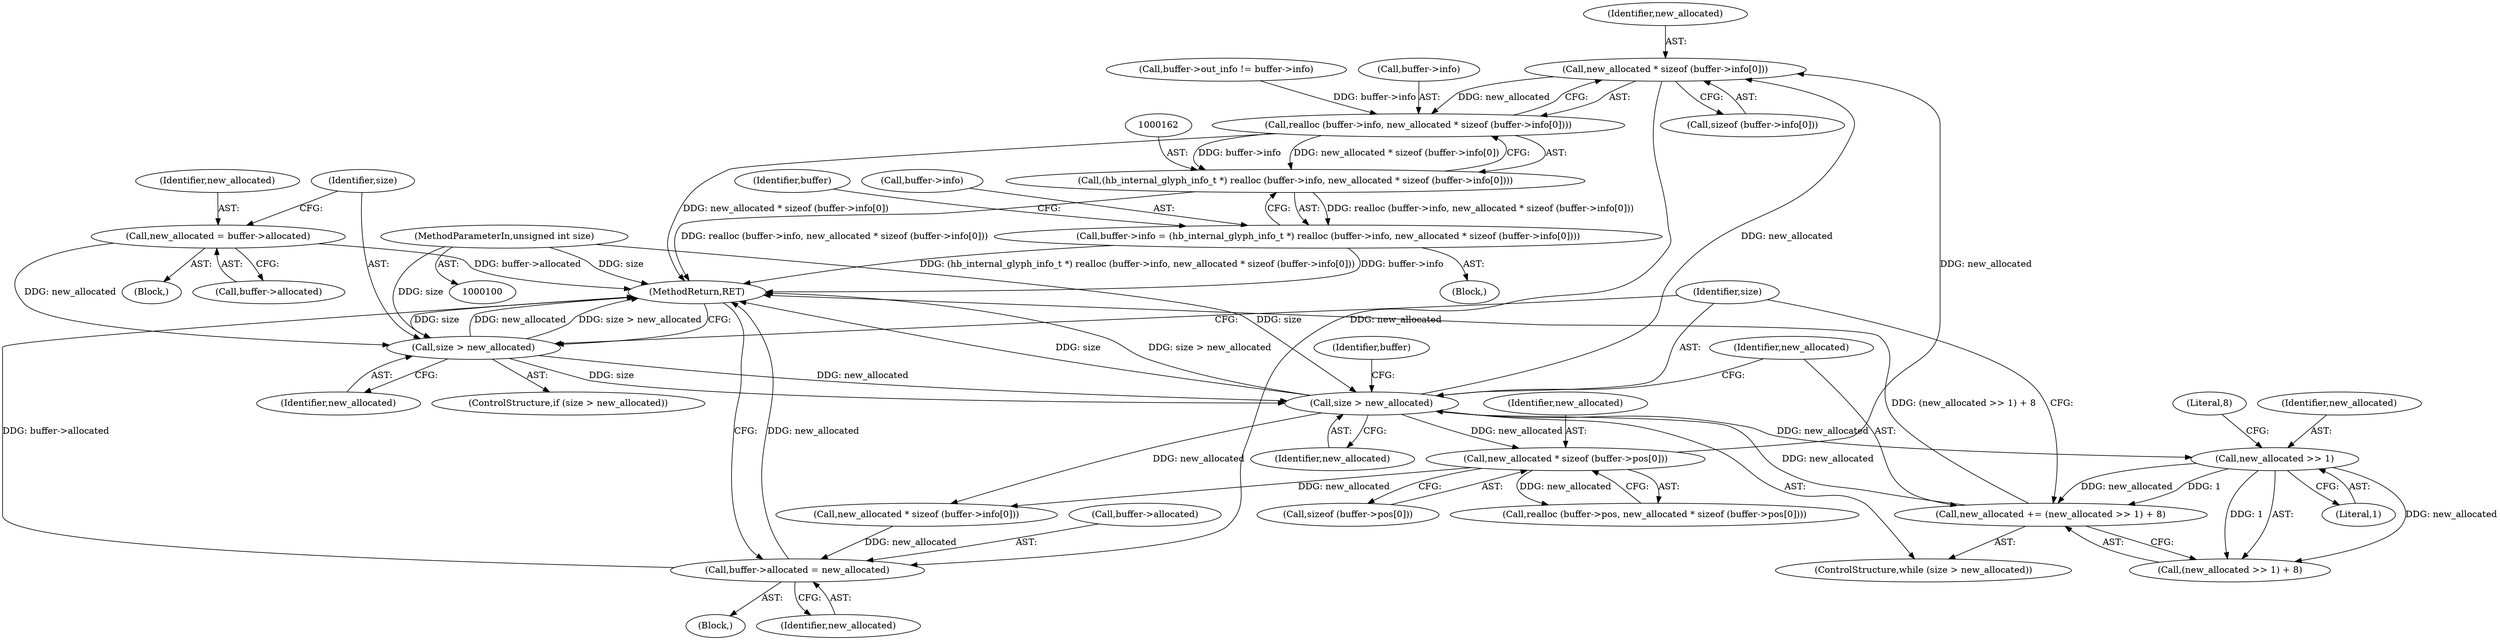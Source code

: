 digraph "1_harfbuzz_a6a79df5fe2ed2cd307e7a991346faee164e70d9_1@API" {
"1000167" [label="(Call,new_allocated * sizeof (buffer->info[0]))"];
"1000140" [label="(Call,new_allocated * sizeof (buffer->pos[0]))"];
"1000116" [label="(Call,size > new_allocated)"];
"1000111" [label="(Call,size > new_allocated)"];
"1000102" [label="(MethodParameterIn,unsigned int size)"];
"1000105" [label="(Call,new_allocated = buffer->allocated)"];
"1000119" [label="(Call,new_allocated += (new_allocated >> 1) + 8)"];
"1000122" [label="(Call,new_allocated >> 1)"];
"1000163" [label="(Call,realloc (buffer->info, new_allocated * sizeof (buffer->info[0])))"];
"1000161" [label="(Call,(hb_internal_glyph_info_t *) realloc (buffer->info, new_allocated * sizeof (buffer->info[0])))"];
"1000157" [label="(Call,buffer->info = (hb_internal_glyph_info_t *) realloc (buffer->info, new_allocated * sizeof (buffer->info[0])))"];
"1000211" [label="(Call,buffer->allocated = new_allocated)"];
"1000149" [label="(Call,buffer->out_info != buffer->info)"];
"1000177" [label="(Identifier,buffer)"];
"1000212" [label="(Call,buffer->allocated)"];
"1000117" [label="(Identifier,size)"];
"1000121" [label="(Call,(new_allocated >> 1) + 8)"];
"1000142" [label="(Call,sizeof (buffer->pos[0]))"];
"1000211" [label="(Call,buffer->allocated = new_allocated)"];
"1000161" [label="(Call,(hb_internal_glyph_info_t *) realloc (buffer->info, new_allocated * sizeof (buffer->info[0])))"];
"1000124" [label="(Literal,1)"];
"1000125" [label="(Literal,8)"];
"1000111" [label="(Call,size > new_allocated)"];
"1000140" [label="(Call,new_allocated * sizeof (buffer->pos[0]))"];
"1000168" [label="(Identifier,new_allocated)"];
"1000122" [label="(Call,new_allocated >> 1)"];
"1000112" [label="(Identifier,size)"];
"1000107" [label="(Call,buffer->allocated)"];
"1000163" [label="(Call,realloc (buffer->info, new_allocated * sizeof (buffer->info[0])))"];
"1000105" [label="(Call,new_allocated = buffer->allocated)"];
"1000113" [label="(Identifier,new_allocated)"];
"1000158" [label="(Call,buffer->info)"];
"1000196" [label="(Call,new_allocated * sizeof (buffer->info[0]))"];
"1000216" [label="(MethodReturn,RET)"];
"1000115" [label="(ControlStructure,while (size > new_allocated))"];
"1000128" [label="(Identifier,buffer)"];
"1000169" [label="(Call,sizeof (buffer->info[0]))"];
"1000106" [label="(Identifier,new_allocated)"];
"1000114" [label="(Block,)"];
"1000118" [label="(Identifier,new_allocated)"];
"1000119" [label="(Call,new_allocated += (new_allocated >> 1) + 8)"];
"1000136" [label="(Call,realloc (buffer->pos, new_allocated * sizeof (buffer->pos[0])))"];
"1000103" [label="(Block,)"];
"1000120" [label="(Identifier,new_allocated)"];
"1000215" [label="(Identifier,new_allocated)"];
"1000116" [label="(Call,size > new_allocated)"];
"1000157" [label="(Call,buffer->info = (hb_internal_glyph_info_t *) realloc (buffer->info, new_allocated * sizeof (buffer->info[0])))"];
"1000167" [label="(Call,new_allocated * sizeof (buffer->info[0]))"];
"1000164" [label="(Call,buffer->info)"];
"1000141" [label="(Identifier,new_allocated)"];
"1000102" [label="(MethodParameterIn,unsigned int size)"];
"1000156" [label="(Block,)"];
"1000123" [label="(Identifier,new_allocated)"];
"1000110" [label="(ControlStructure,if (size > new_allocated))"];
"1000167" -> "1000163"  [label="AST: "];
"1000167" -> "1000169"  [label="CFG: "];
"1000168" -> "1000167"  [label="AST: "];
"1000169" -> "1000167"  [label="AST: "];
"1000163" -> "1000167"  [label="CFG: "];
"1000167" -> "1000163"  [label="DDG: new_allocated"];
"1000140" -> "1000167"  [label="DDG: new_allocated"];
"1000116" -> "1000167"  [label="DDG: new_allocated"];
"1000167" -> "1000211"  [label="DDG: new_allocated"];
"1000140" -> "1000136"  [label="AST: "];
"1000140" -> "1000142"  [label="CFG: "];
"1000141" -> "1000140"  [label="AST: "];
"1000142" -> "1000140"  [label="AST: "];
"1000136" -> "1000140"  [label="CFG: "];
"1000140" -> "1000136"  [label="DDG: new_allocated"];
"1000116" -> "1000140"  [label="DDG: new_allocated"];
"1000140" -> "1000196"  [label="DDG: new_allocated"];
"1000116" -> "1000115"  [label="AST: "];
"1000116" -> "1000118"  [label="CFG: "];
"1000117" -> "1000116"  [label="AST: "];
"1000118" -> "1000116"  [label="AST: "];
"1000120" -> "1000116"  [label="CFG: "];
"1000128" -> "1000116"  [label="CFG: "];
"1000116" -> "1000216"  [label="DDG: size"];
"1000116" -> "1000216"  [label="DDG: size > new_allocated"];
"1000111" -> "1000116"  [label="DDG: size"];
"1000111" -> "1000116"  [label="DDG: new_allocated"];
"1000102" -> "1000116"  [label="DDG: size"];
"1000119" -> "1000116"  [label="DDG: new_allocated"];
"1000116" -> "1000122"  [label="DDG: new_allocated"];
"1000116" -> "1000196"  [label="DDG: new_allocated"];
"1000111" -> "1000110"  [label="AST: "];
"1000111" -> "1000113"  [label="CFG: "];
"1000112" -> "1000111"  [label="AST: "];
"1000113" -> "1000111"  [label="AST: "];
"1000117" -> "1000111"  [label="CFG: "];
"1000216" -> "1000111"  [label="CFG: "];
"1000111" -> "1000216"  [label="DDG: size"];
"1000111" -> "1000216"  [label="DDG: new_allocated"];
"1000111" -> "1000216"  [label="DDG: size > new_allocated"];
"1000102" -> "1000111"  [label="DDG: size"];
"1000105" -> "1000111"  [label="DDG: new_allocated"];
"1000102" -> "1000100"  [label="AST: "];
"1000102" -> "1000216"  [label="DDG: size"];
"1000105" -> "1000103"  [label="AST: "];
"1000105" -> "1000107"  [label="CFG: "];
"1000106" -> "1000105"  [label="AST: "];
"1000107" -> "1000105"  [label="AST: "];
"1000112" -> "1000105"  [label="CFG: "];
"1000105" -> "1000216"  [label="DDG: buffer->allocated"];
"1000119" -> "1000115"  [label="AST: "];
"1000119" -> "1000121"  [label="CFG: "];
"1000120" -> "1000119"  [label="AST: "];
"1000121" -> "1000119"  [label="AST: "];
"1000117" -> "1000119"  [label="CFG: "];
"1000119" -> "1000216"  [label="DDG: (new_allocated >> 1) + 8"];
"1000122" -> "1000119"  [label="DDG: new_allocated"];
"1000122" -> "1000119"  [label="DDG: 1"];
"1000122" -> "1000121"  [label="AST: "];
"1000122" -> "1000124"  [label="CFG: "];
"1000123" -> "1000122"  [label="AST: "];
"1000124" -> "1000122"  [label="AST: "];
"1000125" -> "1000122"  [label="CFG: "];
"1000122" -> "1000121"  [label="DDG: new_allocated"];
"1000122" -> "1000121"  [label="DDG: 1"];
"1000163" -> "1000161"  [label="AST: "];
"1000164" -> "1000163"  [label="AST: "];
"1000161" -> "1000163"  [label="CFG: "];
"1000163" -> "1000216"  [label="DDG: new_allocated * sizeof (buffer->info[0])"];
"1000163" -> "1000161"  [label="DDG: buffer->info"];
"1000163" -> "1000161"  [label="DDG: new_allocated * sizeof (buffer->info[0])"];
"1000149" -> "1000163"  [label="DDG: buffer->info"];
"1000161" -> "1000157"  [label="AST: "];
"1000162" -> "1000161"  [label="AST: "];
"1000157" -> "1000161"  [label="CFG: "];
"1000161" -> "1000216"  [label="DDG: realloc (buffer->info, new_allocated * sizeof (buffer->info[0]))"];
"1000161" -> "1000157"  [label="DDG: realloc (buffer->info, new_allocated * sizeof (buffer->info[0]))"];
"1000157" -> "1000156"  [label="AST: "];
"1000158" -> "1000157"  [label="AST: "];
"1000177" -> "1000157"  [label="CFG: "];
"1000157" -> "1000216"  [label="DDG: buffer->info"];
"1000157" -> "1000216"  [label="DDG: (hb_internal_glyph_info_t *) realloc (buffer->info, new_allocated * sizeof (buffer->info[0]))"];
"1000211" -> "1000114"  [label="AST: "];
"1000211" -> "1000215"  [label="CFG: "];
"1000212" -> "1000211"  [label="AST: "];
"1000215" -> "1000211"  [label="AST: "];
"1000216" -> "1000211"  [label="CFG: "];
"1000211" -> "1000216"  [label="DDG: buffer->allocated"];
"1000211" -> "1000216"  [label="DDG: new_allocated"];
"1000196" -> "1000211"  [label="DDG: new_allocated"];
}
